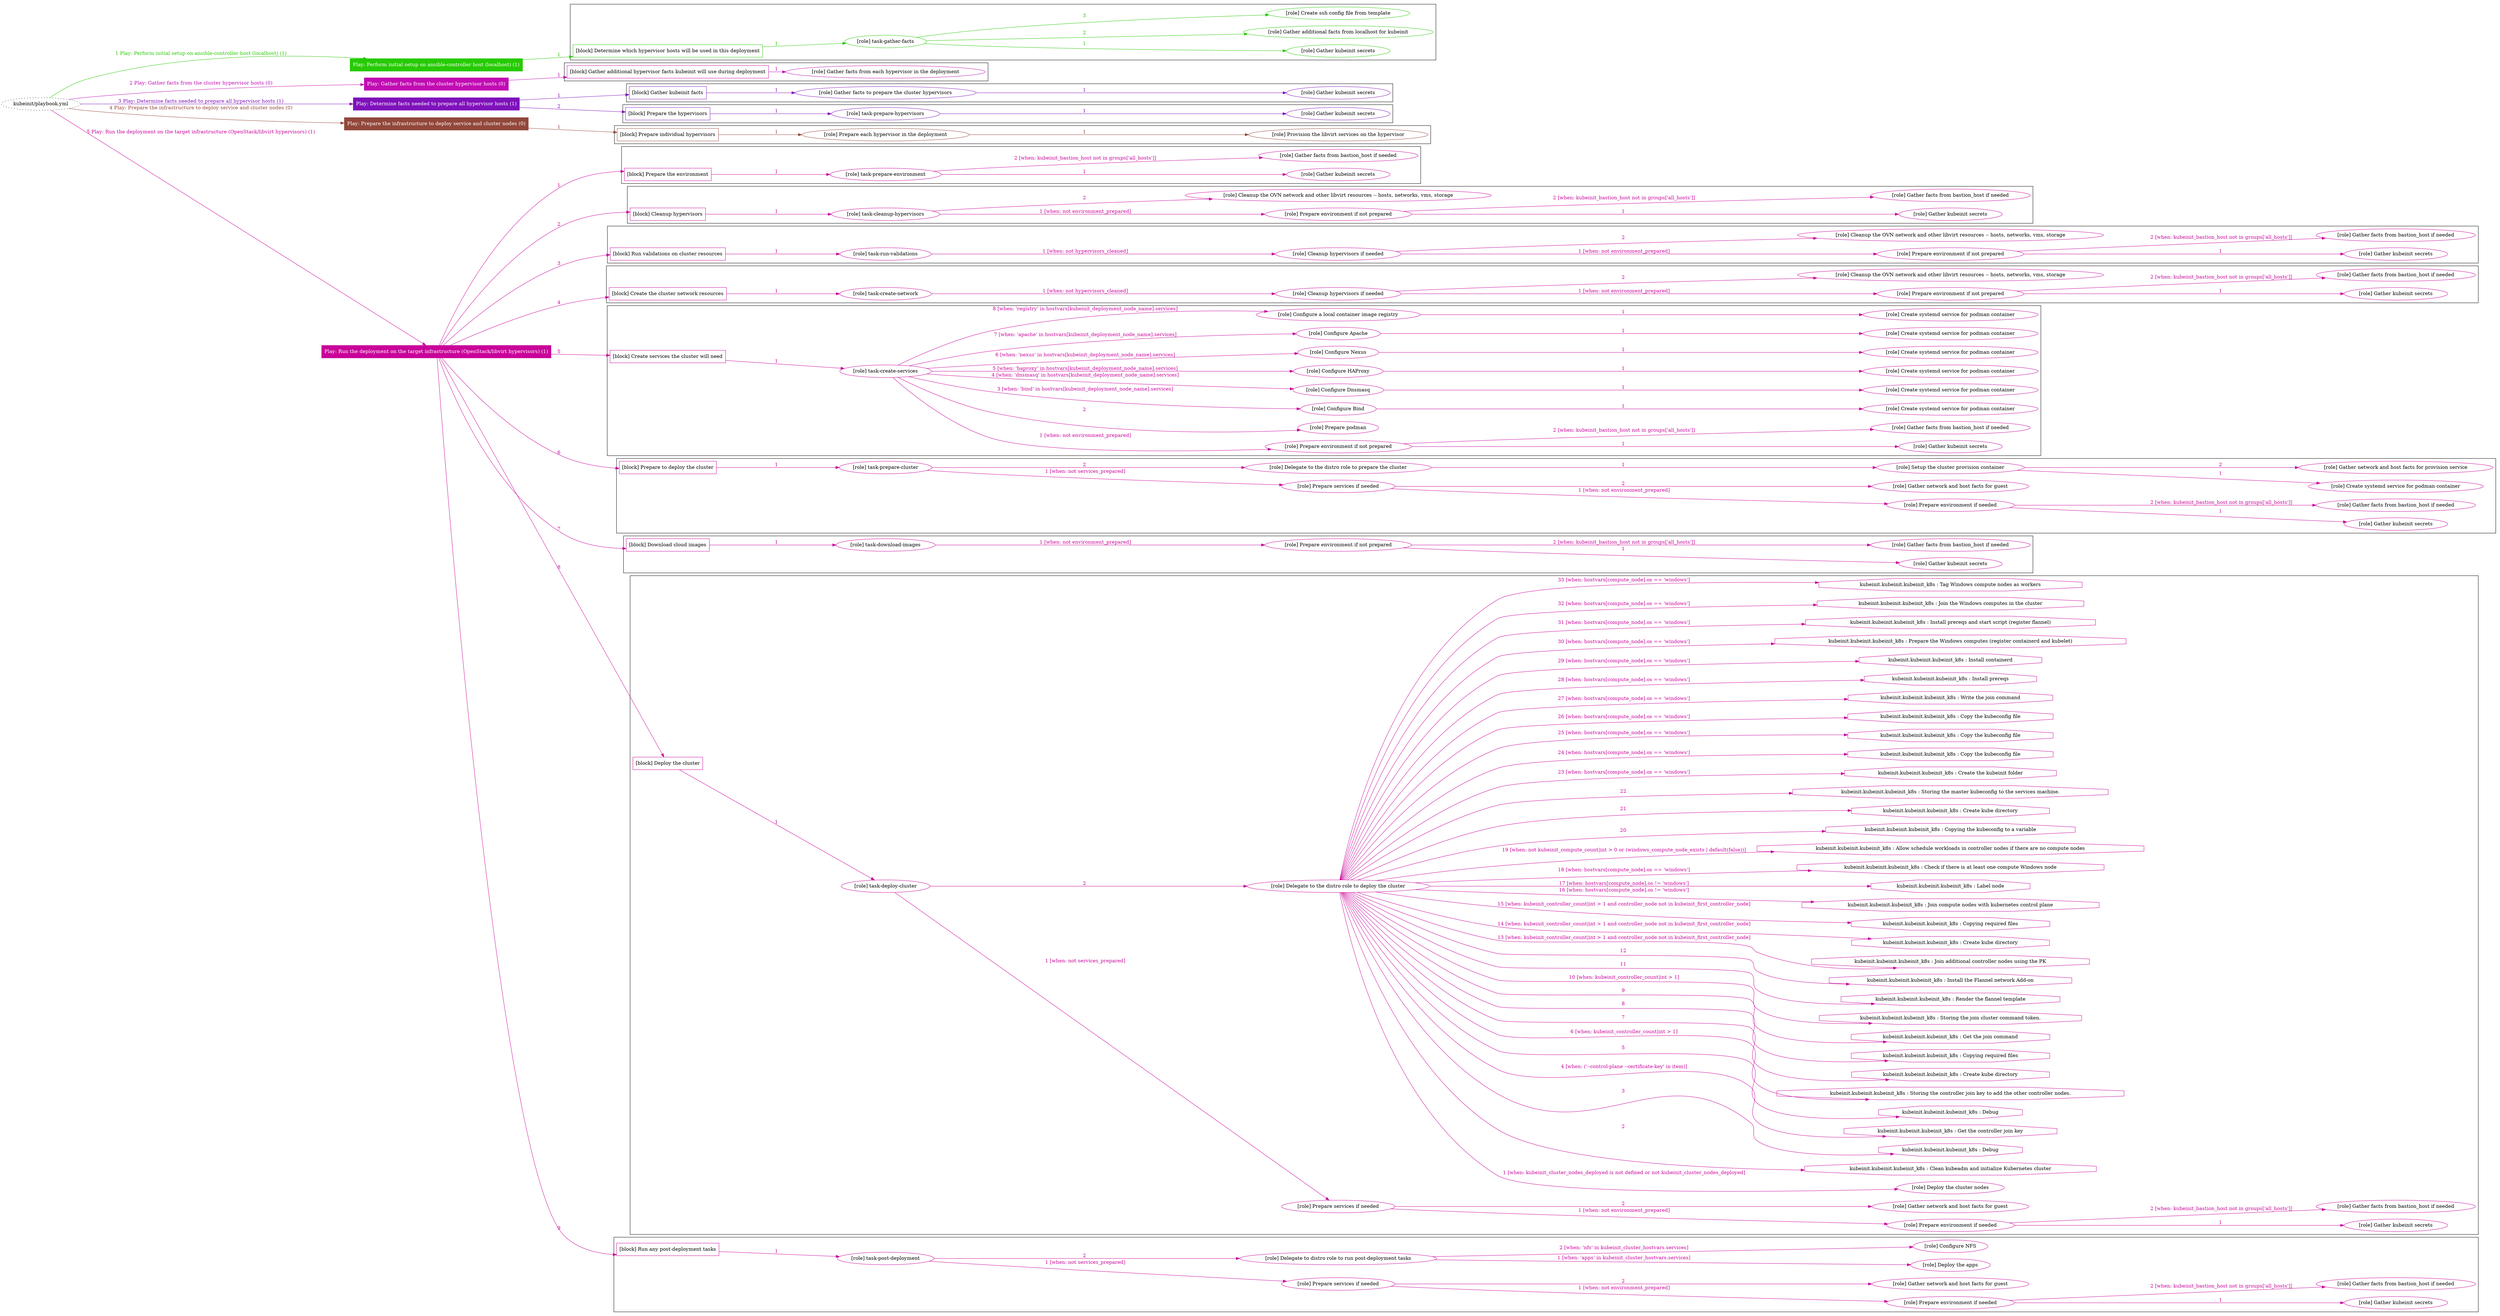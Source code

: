 digraph {
	graph [concentrate=true ordering=in rankdir=LR ratio=fill]
	edge [esep=5 sep=10]
	"kubeinit/playbook.yml" [URL="/home/runner/work/kubeinit/kubeinit/kubeinit/playbook.yml" id=playbook_ff9df11d style=dotted]
	"kubeinit/playbook.yml" -> play_1e8687ad [label="1 Play: Perform initial setup on ansible-controller host (localhost) (1)" color="#26ca02" fontcolor="#26ca02" id=edge_play_1e8687ad labeltooltip="1 Play: Perform initial setup on ansible-controller host (localhost) (1)" tooltip="1 Play: Perform initial setup on ansible-controller host (localhost) (1)"]
	subgraph "Play: Perform initial setup on ansible-controller host (localhost) (1)" {
		play_1e8687ad [label="Play: Perform initial setup on ansible-controller host (localhost) (1)" URL="/home/runner/work/kubeinit/kubeinit/kubeinit/playbook.yml" color="#26ca02" fontcolor="#ffffff" id=play_1e8687ad shape=box style=filled tooltip=localhost]
		play_1e8687ad -> block_08ed8dc2 [label=1 color="#26ca02" fontcolor="#26ca02" id=edge_block_08ed8dc2 labeltooltip=1 tooltip=1]
		subgraph cluster_block_08ed8dc2 {
			block_08ed8dc2 [label="[block] Determine which hypervisor hosts will be used in this deployment" URL="/home/runner/work/kubeinit/kubeinit/kubeinit/playbook.yml" color="#26ca02" id=block_08ed8dc2 labeltooltip="Determine which hypervisor hosts will be used in this deployment" shape=box tooltip="Determine which hypervisor hosts will be used in this deployment"]
			block_08ed8dc2 -> role_e0056525 [label="1 " color="#26ca02" fontcolor="#26ca02" id=edge_role_e0056525 labeltooltip="1 " tooltip="1 "]
			subgraph "task-gather-facts" {
				role_e0056525 [label="[role] task-gather-facts" URL="/home/runner/work/kubeinit/kubeinit/kubeinit/playbook.yml" color="#26ca02" id=role_e0056525 tooltip="task-gather-facts"]
				role_e0056525 -> role_86743df3 [label="1 " color="#26ca02" fontcolor="#26ca02" id=edge_role_86743df3 labeltooltip="1 " tooltip="1 "]
				subgraph "Gather kubeinit secrets" {
					role_86743df3 [label="[role] Gather kubeinit secrets" URL="/home/runner/.ansible/collections/ansible_collections/kubeinit/kubeinit/roles/kubeinit_prepare/tasks/build_hypervisors_group.yml" color="#26ca02" id=role_86743df3 tooltip="Gather kubeinit secrets"]
				}
				role_e0056525 -> role_c989c258 [label="2 " color="#26ca02" fontcolor="#26ca02" id=edge_role_c989c258 labeltooltip="2 " tooltip="2 "]
				subgraph "Gather additional facts from localhost for kubeinit" {
					role_c989c258 [label="[role] Gather additional facts from localhost for kubeinit" URL="/home/runner/.ansible/collections/ansible_collections/kubeinit/kubeinit/roles/kubeinit_prepare/tasks/build_hypervisors_group.yml" color="#26ca02" id=role_c989c258 tooltip="Gather additional facts from localhost for kubeinit"]
				}
				role_e0056525 -> role_5ec10a99 [label="3 " color="#26ca02" fontcolor="#26ca02" id=edge_role_5ec10a99 labeltooltip="3 " tooltip="3 "]
				subgraph "Create ssh config file from template" {
					role_5ec10a99 [label="[role] Create ssh config file from template" URL="/home/runner/.ansible/collections/ansible_collections/kubeinit/kubeinit/roles/kubeinit_prepare/tasks/build_hypervisors_group.yml" color="#26ca02" id=role_5ec10a99 tooltip="Create ssh config file from template"]
				}
			}
		}
	}
	"kubeinit/playbook.yml" -> play_02769f33 [label="2 Play: Gather facts from the cluster hypervisor hosts (0)" color="#c10bb3" fontcolor="#c10bb3" id=edge_play_02769f33 labeltooltip="2 Play: Gather facts from the cluster hypervisor hosts (0)" tooltip="2 Play: Gather facts from the cluster hypervisor hosts (0)"]
	subgraph "Play: Gather facts from the cluster hypervisor hosts (0)" {
		play_02769f33 [label="Play: Gather facts from the cluster hypervisor hosts (0)" URL="/home/runner/work/kubeinit/kubeinit/kubeinit/playbook.yml" color="#c10bb3" fontcolor="#ffffff" id=play_02769f33 shape=box style=filled tooltip="Play: Gather facts from the cluster hypervisor hosts (0)"]
		play_02769f33 -> block_87af0a9a [label=1 color="#c10bb3" fontcolor="#c10bb3" id=edge_block_87af0a9a labeltooltip=1 tooltip=1]
		subgraph cluster_block_87af0a9a {
			block_87af0a9a [label="[block] Gather additional hypervisor facts kubeinit will use during deployment" URL="/home/runner/work/kubeinit/kubeinit/kubeinit/playbook.yml" color="#c10bb3" id=block_87af0a9a labeltooltip="Gather additional hypervisor facts kubeinit will use during deployment" shape=box tooltip="Gather additional hypervisor facts kubeinit will use during deployment"]
			block_87af0a9a -> role_48c313b8 [label="1 " color="#c10bb3" fontcolor="#c10bb3" id=edge_role_48c313b8 labeltooltip="1 " tooltip="1 "]
			subgraph "Gather facts from each hypervisor in the deployment" {
				role_48c313b8 [label="[role] Gather facts from each hypervisor in the deployment" URL="/home/runner/work/kubeinit/kubeinit/kubeinit/playbook.yml" color="#c10bb3" id=role_48c313b8 tooltip="Gather facts from each hypervisor in the deployment"]
			}
		}
	}
	"kubeinit/playbook.yml" -> play_73eb28ba [label="3 Play: Determine facts needed to prepare all hypervisor hosts (1)" color="#7f11bb" fontcolor="#7f11bb" id=edge_play_73eb28ba labeltooltip="3 Play: Determine facts needed to prepare all hypervisor hosts (1)" tooltip="3 Play: Determine facts needed to prepare all hypervisor hosts (1)"]
	subgraph "Play: Determine facts needed to prepare all hypervisor hosts (1)" {
		play_73eb28ba [label="Play: Determine facts needed to prepare all hypervisor hosts (1)" URL="/home/runner/work/kubeinit/kubeinit/kubeinit/playbook.yml" color="#7f11bb" fontcolor="#ffffff" id=play_73eb28ba shape=box style=filled tooltip=localhost]
		play_73eb28ba -> block_b91462a1 [label=1 color="#7f11bb" fontcolor="#7f11bb" id=edge_block_b91462a1 labeltooltip=1 tooltip=1]
		subgraph cluster_block_b91462a1 {
			block_b91462a1 [label="[block] Gather kubeinit facts" URL="/home/runner/work/kubeinit/kubeinit/kubeinit/playbook.yml" color="#7f11bb" id=block_b91462a1 labeltooltip="Gather kubeinit facts" shape=box tooltip="Gather kubeinit facts"]
			block_b91462a1 -> role_669356e9 [label="1 " color="#7f11bb" fontcolor="#7f11bb" id=edge_role_669356e9 labeltooltip="1 " tooltip="1 "]
			subgraph "Gather facts to prepare the cluster hypervisors" {
				role_669356e9 [label="[role] Gather facts to prepare the cluster hypervisors" URL="/home/runner/work/kubeinit/kubeinit/kubeinit/playbook.yml" color="#7f11bb" id=role_669356e9 tooltip="Gather facts to prepare the cluster hypervisors"]
				role_669356e9 -> role_83afdf34 [label="1 " color="#7f11bb" fontcolor="#7f11bb" id=edge_role_83afdf34 labeltooltip="1 " tooltip="1 "]
				subgraph "Gather kubeinit secrets" {
					role_83afdf34 [label="[role] Gather kubeinit secrets" URL="/home/runner/.ansible/collections/ansible_collections/kubeinit/kubeinit/roles/kubeinit_prepare/tasks/gather_kubeinit_facts.yml" color="#7f11bb" id=role_83afdf34 tooltip="Gather kubeinit secrets"]
				}
			}
		}
		play_73eb28ba -> block_a86db79b [label=2 color="#7f11bb" fontcolor="#7f11bb" id=edge_block_a86db79b labeltooltip=2 tooltip=2]
		subgraph cluster_block_a86db79b {
			block_a86db79b [label="[block] Prepare the hypervisors" URL="/home/runner/work/kubeinit/kubeinit/kubeinit/playbook.yml" color="#7f11bb" id=block_a86db79b labeltooltip="Prepare the hypervisors" shape=box tooltip="Prepare the hypervisors"]
			block_a86db79b -> role_45281166 [label="1 " color="#7f11bb" fontcolor="#7f11bb" id=edge_role_45281166 labeltooltip="1 " tooltip="1 "]
			subgraph "task-prepare-hypervisors" {
				role_45281166 [label="[role] task-prepare-hypervisors" URL="/home/runner/work/kubeinit/kubeinit/kubeinit/playbook.yml" color="#7f11bb" id=role_45281166 tooltip="task-prepare-hypervisors"]
				role_45281166 -> role_44f25eb2 [label="1 " color="#7f11bb" fontcolor="#7f11bb" id=edge_role_44f25eb2 labeltooltip="1 " tooltip="1 "]
				subgraph "Gather kubeinit secrets" {
					role_44f25eb2 [label="[role] Gather kubeinit secrets" URL="/home/runner/.ansible/collections/ansible_collections/kubeinit/kubeinit/roles/kubeinit_prepare/tasks/gather_kubeinit_facts.yml" color="#7f11bb" id=role_44f25eb2 tooltip="Gather kubeinit secrets"]
				}
			}
		}
	}
	"kubeinit/playbook.yml" -> play_df2ac27e [label="4 Play: Prepare the infrastructure to deploy service and cluster nodes (0)" color="#92473a" fontcolor="#92473a" id=edge_play_df2ac27e labeltooltip="4 Play: Prepare the infrastructure to deploy service and cluster nodes (0)" tooltip="4 Play: Prepare the infrastructure to deploy service and cluster nodes (0)"]
	subgraph "Play: Prepare the infrastructure to deploy service and cluster nodes (0)" {
		play_df2ac27e [label="Play: Prepare the infrastructure to deploy service and cluster nodes (0)" URL="/home/runner/work/kubeinit/kubeinit/kubeinit/playbook.yml" color="#92473a" fontcolor="#ffffff" id=play_df2ac27e shape=box style=filled tooltip="Play: Prepare the infrastructure to deploy service and cluster nodes (0)"]
		play_df2ac27e -> block_a87c119d [label=1 color="#92473a" fontcolor="#92473a" id=edge_block_a87c119d labeltooltip=1 tooltip=1]
		subgraph cluster_block_a87c119d {
			block_a87c119d [label="[block] Prepare individual hypervisors" URL="/home/runner/work/kubeinit/kubeinit/kubeinit/playbook.yml" color="#92473a" id=block_a87c119d labeltooltip="Prepare individual hypervisors" shape=box tooltip="Prepare individual hypervisors"]
			block_a87c119d -> role_be8c2000 [label="1 " color="#92473a" fontcolor="#92473a" id=edge_role_be8c2000 labeltooltip="1 " tooltip="1 "]
			subgraph "Prepare each hypervisor in the deployment" {
				role_be8c2000 [label="[role] Prepare each hypervisor in the deployment" URL="/home/runner/work/kubeinit/kubeinit/kubeinit/playbook.yml" color="#92473a" id=role_be8c2000 tooltip="Prepare each hypervisor in the deployment"]
				role_be8c2000 -> role_34231b73 [label="1 " color="#92473a" fontcolor="#92473a" id=edge_role_34231b73 labeltooltip="1 " tooltip="1 "]
				subgraph "Provision the libvirt services on the hypervisor" {
					role_34231b73 [label="[role] Provision the libvirt services on the hypervisor" URL="/home/runner/.ansible/collections/ansible_collections/kubeinit/kubeinit/roles/kubeinit_prepare/tasks/prepare_hypervisor.yml" color="#92473a" id=role_34231b73 tooltip="Provision the libvirt services on the hypervisor"]
				}
			}
		}
	}
	"kubeinit/playbook.yml" -> play_37459df3 [label="5 Play: Run the deployment on the target infrastructure (OpenStack/libvirt hypervisors) (1)" color="#c9039a" fontcolor="#c9039a" id=edge_play_37459df3 labeltooltip="5 Play: Run the deployment on the target infrastructure (OpenStack/libvirt hypervisors) (1)" tooltip="5 Play: Run the deployment on the target infrastructure (OpenStack/libvirt hypervisors) (1)"]
	subgraph "Play: Run the deployment on the target infrastructure (OpenStack/libvirt hypervisors) (1)" {
		play_37459df3 [label="Play: Run the deployment on the target infrastructure (OpenStack/libvirt hypervisors) (1)" URL="/home/runner/work/kubeinit/kubeinit/kubeinit/playbook.yml" color="#c9039a" fontcolor="#ffffff" id=play_37459df3 shape=box style=filled tooltip=localhost]
		play_37459df3 -> block_07a6f651 [label=1 color="#c9039a" fontcolor="#c9039a" id=edge_block_07a6f651 labeltooltip=1 tooltip=1]
		subgraph cluster_block_07a6f651 {
			block_07a6f651 [label="[block] Prepare the environment" URL="/home/runner/work/kubeinit/kubeinit/kubeinit/playbook.yml" color="#c9039a" id=block_07a6f651 labeltooltip="Prepare the environment" shape=box tooltip="Prepare the environment"]
			block_07a6f651 -> role_e22b98ea [label="1 " color="#c9039a" fontcolor="#c9039a" id=edge_role_e22b98ea labeltooltip="1 " tooltip="1 "]
			subgraph "task-prepare-environment" {
				role_e22b98ea [label="[role] task-prepare-environment" URL="/home/runner/work/kubeinit/kubeinit/kubeinit/playbook.yml" color="#c9039a" id=role_e22b98ea tooltip="task-prepare-environment"]
				role_e22b98ea -> role_eb6e7bf0 [label="1 " color="#c9039a" fontcolor="#c9039a" id=edge_role_eb6e7bf0 labeltooltip="1 " tooltip="1 "]
				subgraph "Gather kubeinit secrets" {
					role_eb6e7bf0 [label="[role] Gather kubeinit secrets" URL="/home/runner/.ansible/collections/ansible_collections/kubeinit/kubeinit/roles/kubeinit_prepare/tasks/gather_kubeinit_facts.yml" color="#c9039a" id=role_eb6e7bf0 tooltip="Gather kubeinit secrets"]
				}
				role_e22b98ea -> role_ded7ff7e [label="2 [when: kubeinit_bastion_host not in groups['all_hosts']]" color="#c9039a" fontcolor="#c9039a" id=edge_role_ded7ff7e labeltooltip="2 [when: kubeinit_bastion_host not in groups['all_hosts']]" tooltip="2 [when: kubeinit_bastion_host not in groups['all_hosts']]"]
				subgraph "Gather facts from bastion_host if needed" {
					role_ded7ff7e [label="[role] Gather facts from bastion_host if needed" URL="/home/runner/.ansible/collections/ansible_collections/kubeinit/kubeinit/roles/kubeinit_prepare/tasks/main.yml" color="#c9039a" id=role_ded7ff7e tooltip="Gather facts from bastion_host if needed"]
				}
			}
		}
		play_37459df3 -> block_7744d8aa [label=2 color="#c9039a" fontcolor="#c9039a" id=edge_block_7744d8aa labeltooltip=2 tooltip=2]
		subgraph cluster_block_7744d8aa {
			block_7744d8aa [label="[block] Cleanup hypervisors" URL="/home/runner/work/kubeinit/kubeinit/kubeinit/playbook.yml" color="#c9039a" id=block_7744d8aa labeltooltip="Cleanup hypervisors" shape=box tooltip="Cleanup hypervisors"]
			block_7744d8aa -> role_5fd925ed [label="1 " color="#c9039a" fontcolor="#c9039a" id=edge_role_5fd925ed labeltooltip="1 " tooltip="1 "]
			subgraph "task-cleanup-hypervisors" {
				role_5fd925ed [label="[role] task-cleanup-hypervisors" URL="/home/runner/work/kubeinit/kubeinit/kubeinit/playbook.yml" color="#c9039a" id=role_5fd925ed tooltip="task-cleanup-hypervisors"]
				role_5fd925ed -> role_5367e65b [label="1 [when: not environment_prepared]" color="#c9039a" fontcolor="#c9039a" id=edge_role_5367e65b labeltooltip="1 [when: not environment_prepared]" tooltip="1 [when: not environment_prepared]"]
				subgraph "Prepare environment if not prepared" {
					role_5367e65b [label="[role] Prepare environment if not prepared" URL="/home/runner/.ansible/collections/ansible_collections/kubeinit/kubeinit/roles/kubeinit_libvirt/tasks/cleanup_hypervisors.yml" color="#c9039a" id=role_5367e65b tooltip="Prepare environment if not prepared"]
					role_5367e65b -> role_9eb262e9 [label="1 " color="#c9039a" fontcolor="#c9039a" id=edge_role_9eb262e9 labeltooltip="1 " tooltip="1 "]
					subgraph "Gather kubeinit secrets" {
						role_9eb262e9 [label="[role] Gather kubeinit secrets" URL="/home/runner/.ansible/collections/ansible_collections/kubeinit/kubeinit/roles/kubeinit_prepare/tasks/gather_kubeinit_facts.yml" color="#c9039a" id=role_9eb262e9 tooltip="Gather kubeinit secrets"]
					}
					role_5367e65b -> role_5048270b [label="2 [when: kubeinit_bastion_host not in groups['all_hosts']]" color="#c9039a" fontcolor="#c9039a" id=edge_role_5048270b labeltooltip="2 [when: kubeinit_bastion_host not in groups['all_hosts']]" tooltip="2 [when: kubeinit_bastion_host not in groups['all_hosts']]"]
					subgraph "Gather facts from bastion_host if needed" {
						role_5048270b [label="[role] Gather facts from bastion_host if needed" URL="/home/runner/.ansible/collections/ansible_collections/kubeinit/kubeinit/roles/kubeinit_prepare/tasks/main.yml" color="#c9039a" id=role_5048270b tooltip="Gather facts from bastion_host if needed"]
					}
				}
				role_5fd925ed -> role_8f3dbf34 [label="2 " color="#c9039a" fontcolor="#c9039a" id=edge_role_8f3dbf34 labeltooltip="2 " tooltip="2 "]
				subgraph "Cleanup the OVN network and other libvirt resources -- hosts, networks, vms, storage" {
					role_8f3dbf34 [label="[role] Cleanup the OVN network and other libvirt resources -- hosts, networks, vms, storage" URL="/home/runner/.ansible/collections/ansible_collections/kubeinit/kubeinit/roles/kubeinit_libvirt/tasks/cleanup_hypervisors.yml" color="#c9039a" id=role_8f3dbf34 tooltip="Cleanup the OVN network and other libvirt resources -- hosts, networks, vms, storage"]
				}
			}
		}
		play_37459df3 -> block_f4aa72ec [label=3 color="#c9039a" fontcolor="#c9039a" id=edge_block_f4aa72ec labeltooltip=3 tooltip=3]
		subgraph cluster_block_f4aa72ec {
			block_f4aa72ec [label="[block] Run validations on cluster resources" URL="/home/runner/work/kubeinit/kubeinit/kubeinit/playbook.yml" color="#c9039a" id=block_f4aa72ec labeltooltip="Run validations on cluster resources" shape=box tooltip="Run validations on cluster resources"]
			block_f4aa72ec -> role_69485176 [label="1 " color="#c9039a" fontcolor="#c9039a" id=edge_role_69485176 labeltooltip="1 " tooltip="1 "]
			subgraph "task-run-validations" {
				role_69485176 [label="[role] task-run-validations" URL="/home/runner/work/kubeinit/kubeinit/kubeinit/playbook.yml" color="#c9039a" id=role_69485176 tooltip="task-run-validations"]
				role_69485176 -> role_5417bc71 [label="1 [when: not hypervisors_cleaned]" color="#c9039a" fontcolor="#c9039a" id=edge_role_5417bc71 labeltooltip="1 [when: not hypervisors_cleaned]" tooltip="1 [when: not hypervisors_cleaned]"]
				subgraph "Cleanup hypervisors if needed" {
					role_5417bc71 [label="[role] Cleanup hypervisors if needed" URL="/home/runner/.ansible/collections/ansible_collections/kubeinit/kubeinit/roles/kubeinit_validations/tasks/main.yml" color="#c9039a" id=role_5417bc71 tooltip="Cleanup hypervisors if needed"]
					role_5417bc71 -> role_e19f34ee [label="1 [when: not environment_prepared]" color="#c9039a" fontcolor="#c9039a" id=edge_role_e19f34ee labeltooltip="1 [when: not environment_prepared]" tooltip="1 [when: not environment_prepared]"]
					subgraph "Prepare environment if not prepared" {
						role_e19f34ee [label="[role] Prepare environment if not prepared" URL="/home/runner/.ansible/collections/ansible_collections/kubeinit/kubeinit/roles/kubeinit_libvirt/tasks/cleanup_hypervisors.yml" color="#c9039a" id=role_e19f34ee tooltip="Prepare environment if not prepared"]
						role_e19f34ee -> role_a4a22baa [label="1 " color="#c9039a" fontcolor="#c9039a" id=edge_role_a4a22baa labeltooltip="1 " tooltip="1 "]
						subgraph "Gather kubeinit secrets" {
							role_a4a22baa [label="[role] Gather kubeinit secrets" URL="/home/runner/.ansible/collections/ansible_collections/kubeinit/kubeinit/roles/kubeinit_prepare/tasks/gather_kubeinit_facts.yml" color="#c9039a" id=role_a4a22baa tooltip="Gather kubeinit secrets"]
						}
						role_e19f34ee -> role_862ef9b5 [label="2 [when: kubeinit_bastion_host not in groups['all_hosts']]" color="#c9039a" fontcolor="#c9039a" id=edge_role_862ef9b5 labeltooltip="2 [when: kubeinit_bastion_host not in groups['all_hosts']]" tooltip="2 [when: kubeinit_bastion_host not in groups['all_hosts']]"]
						subgraph "Gather facts from bastion_host if needed" {
							role_862ef9b5 [label="[role] Gather facts from bastion_host if needed" URL="/home/runner/.ansible/collections/ansible_collections/kubeinit/kubeinit/roles/kubeinit_prepare/tasks/main.yml" color="#c9039a" id=role_862ef9b5 tooltip="Gather facts from bastion_host if needed"]
						}
					}
					role_5417bc71 -> role_bb26f34b [label="2 " color="#c9039a" fontcolor="#c9039a" id=edge_role_bb26f34b labeltooltip="2 " tooltip="2 "]
					subgraph "Cleanup the OVN network and other libvirt resources -- hosts, networks, vms, storage" {
						role_bb26f34b [label="[role] Cleanup the OVN network and other libvirt resources -- hosts, networks, vms, storage" URL="/home/runner/.ansible/collections/ansible_collections/kubeinit/kubeinit/roles/kubeinit_libvirt/tasks/cleanup_hypervisors.yml" color="#c9039a" id=role_bb26f34b tooltip="Cleanup the OVN network and other libvirt resources -- hosts, networks, vms, storage"]
					}
				}
			}
		}
		play_37459df3 -> block_1d04914e [label=4 color="#c9039a" fontcolor="#c9039a" id=edge_block_1d04914e labeltooltip=4 tooltip=4]
		subgraph cluster_block_1d04914e {
			block_1d04914e [label="[block] Create the cluster network resources" URL="/home/runner/work/kubeinit/kubeinit/kubeinit/playbook.yml" color="#c9039a" id=block_1d04914e labeltooltip="Create the cluster network resources" shape=box tooltip="Create the cluster network resources"]
			block_1d04914e -> role_4d24abc8 [label="1 " color="#c9039a" fontcolor="#c9039a" id=edge_role_4d24abc8 labeltooltip="1 " tooltip="1 "]
			subgraph "task-create-network" {
				role_4d24abc8 [label="[role] task-create-network" URL="/home/runner/work/kubeinit/kubeinit/kubeinit/playbook.yml" color="#c9039a" id=role_4d24abc8 tooltip="task-create-network"]
				role_4d24abc8 -> role_58e6f8ac [label="1 [when: not hypervisors_cleaned]" color="#c9039a" fontcolor="#c9039a" id=edge_role_58e6f8ac labeltooltip="1 [when: not hypervisors_cleaned]" tooltip="1 [when: not hypervisors_cleaned]"]
				subgraph "Cleanup hypervisors if needed" {
					role_58e6f8ac [label="[role] Cleanup hypervisors if needed" URL="/home/runner/.ansible/collections/ansible_collections/kubeinit/kubeinit/roles/kubeinit_libvirt/tasks/create_network.yml" color="#c9039a" id=role_58e6f8ac tooltip="Cleanup hypervisors if needed"]
					role_58e6f8ac -> role_3e94ffbc [label="1 [when: not environment_prepared]" color="#c9039a" fontcolor="#c9039a" id=edge_role_3e94ffbc labeltooltip="1 [when: not environment_prepared]" tooltip="1 [when: not environment_prepared]"]
					subgraph "Prepare environment if not prepared" {
						role_3e94ffbc [label="[role] Prepare environment if not prepared" URL="/home/runner/.ansible/collections/ansible_collections/kubeinit/kubeinit/roles/kubeinit_libvirt/tasks/cleanup_hypervisors.yml" color="#c9039a" id=role_3e94ffbc tooltip="Prepare environment if not prepared"]
						role_3e94ffbc -> role_1afd987d [label="1 " color="#c9039a" fontcolor="#c9039a" id=edge_role_1afd987d labeltooltip="1 " tooltip="1 "]
						subgraph "Gather kubeinit secrets" {
							role_1afd987d [label="[role] Gather kubeinit secrets" URL="/home/runner/.ansible/collections/ansible_collections/kubeinit/kubeinit/roles/kubeinit_prepare/tasks/gather_kubeinit_facts.yml" color="#c9039a" id=role_1afd987d tooltip="Gather kubeinit secrets"]
						}
						role_3e94ffbc -> role_9b8fabee [label="2 [when: kubeinit_bastion_host not in groups['all_hosts']]" color="#c9039a" fontcolor="#c9039a" id=edge_role_9b8fabee labeltooltip="2 [when: kubeinit_bastion_host not in groups['all_hosts']]" tooltip="2 [when: kubeinit_bastion_host not in groups['all_hosts']]"]
						subgraph "Gather facts from bastion_host if needed" {
							role_9b8fabee [label="[role] Gather facts from bastion_host if needed" URL="/home/runner/.ansible/collections/ansible_collections/kubeinit/kubeinit/roles/kubeinit_prepare/tasks/main.yml" color="#c9039a" id=role_9b8fabee tooltip="Gather facts from bastion_host if needed"]
						}
					}
					role_58e6f8ac -> role_3dc54a29 [label="2 " color="#c9039a" fontcolor="#c9039a" id=edge_role_3dc54a29 labeltooltip="2 " tooltip="2 "]
					subgraph "Cleanup the OVN network and other libvirt resources -- hosts, networks, vms, storage" {
						role_3dc54a29 [label="[role] Cleanup the OVN network and other libvirt resources -- hosts, networks, vms, storage" URL="/home/runner/.ansible/collections/ansible_collections/kubeinit/kubeinit/roles/kubeinit_libvirt/tasks/cleanup_hypervisors.yml" color="#c9039a" id=role_3dc54a29 tooltip="Cleanup the OVN network and other libvirt resources -- hosts, networks, vms, storage"]
					}
				}
			}
		}
		play_37459df3 -> block_9ff741c7 [label=5 color="#c9039a" fontcolor="#c9039a" id=edge_block_9ff741c7 labeltooltip=5 tooltip=5]
		subgraph cluster_block_9ff741c7 {
			block_9ff741c7 [label="[block] Create services the cluster will need" URL="/home/runner/work/kubeinit/kubeinit/kubeinit/playbook.yml" color="#c9039a" id=block_9ff741c7 labeltooltip="Create services the cluster will need" shape=box tooltip="Create services the cluster will need"]
			block_9ff741c7 -> role_cbeb2741 [label="1 " color="#c9039a" fontcolor="#c9039a" id=edge_role_cbeb2741 labeltooltip="1 " tooltip="1 "]
			subgraph "task-create-services" {
				role_cbeb2741 [label="[role] task-create-services" URL="/home/runner/work/kubeinit/kubeinit/kubeinit/playbook.yml" color="#c9039a" id=role_cbeb2741 tooltip="task-create-services"]
				role_cbeb2741 -> role_1cbfac9f [label="1 [when: not environment_prepared]" color="#c9039a" fontcolor="#c9039a" id=edge_role_1cbfac9f labeltooltip="1 [when: not environment_prepared]" tooltip="1 [when: not environment_prepared]"]
				subgraph "Prepare environment if not prepared" {
					role_1cbfac9f [label="[role] Prepare environment if not prepared" URL="/home/runner/.ansible/collections/ansible_collections/kubeinit/kubeinit/roles/kubeinit_services/tasks/main.yml" color="#c9039a" id=role_1cbfac9f tooltip="Prepare environment if not prepared"]
					role_1cbfac9f -> role_27ac2dcd [label="1 " color="#c9039a" fontcolor="#c9039a" id=edge_role_27ac2dcd labeltooltip="1 " tooltip="1 "]
					subgraph "Gather kubeinit secrets" {
						role_27ac2dcd [label="[role] Gather kubeinit secrets" URL="/home/runner/.ansible/collections/ansible_collections/kubeinit/kubeinit/roles/kubeinit_prepare/tasks/gather_kubeinit_facts.yml" color="#c9039a" id=role_27ac2dcd tooltip="Gather kubeinit secrets"]
					}
					role_1cbfac9f -> role_fc09b0d5 [label="2 [when: kubeinit_bastion_host not in groups['all_hosts']]" color="#c9039a" fontcolor="#c9039a" id=edge_role_fc09b0d5 labeltooltip="2 [when: kubeinit_bastion_host not in groups['all_hosts']]" tooltip="2 [when: kubeinit_bastion_host not in groups['all_hosts']]"]
					subgraph "Gather facts from bastion_host if needed" {
						role_fc09b0d5 [label="[role] Gather facts from bastion_host if needed" URL="/home/runner/.ansible/collections/ansible_collections/kubeinit/kubeinit/roles/kubeinit_prepare/tasks/main.yml" color="#c9039a" id=role_fc09b0d5 tooltip="Gather facts from bastion_host if needed"]
					}
				}
				role_cbeb2741 -> role_6b0715eb [label="2 " color="#c9039a" fontcolor="#c9039a" id=edge_role_6b0715eb labeltooltip="2 " tooltip="2 "]
				subgraph "Prepare podman" {
					role_6b0715eb [label="[role] Prepare podman" URL="/home/runner/.ansible/collections/ansible_collections/kubeinit/kubeinit/roles/kubeinit_services/tasks/00_create_service_pod.yml" color="#c9039a" id=role_6b0715eb tooltip="Prepare podman"]
				}
				role_cbeb2741 -> role_d8684896 [label="3 [when: 'bind' in hostvars[kubeinit_deployment_node_name].services]" color="#c9039a" fontcolor="#c9039a" id=edge_role_d8684896 labeltooltip="3 [when: 'bind' in hostvars[kubeinit_deployment_node_name].services]" tooltip="3 [when: 'bind' in hostvars[kubeinit_deployment_node_name].services]"]
				subgraph "Configure Bind" {
					role_d8684896 [label="[role] Configure Bind" URL="/home/runner/.ansible/collections/ansible_collections/kubeinit/kubeinit/roles/kubeinit_services/tasks/start_services_containers.yml" color="#c9039a" id=role_d8684896 tooltip="Configure Bind"]
					role_d8684896 -> role_a409f51d [label="1 " color="#c9039a" fontcolor="#c9039a" id=edge_role_a409f51d labeltooltip="1 " tooltip="1 "]
					subgraph "Create systemd service for podman container" {
						role_a409f51d [label="[role] Create systemd service for podman container" URL="/home/runner/.ansible/collections/ansible_collections/kubeinit/kubeinit/roles/kubeinit_bind/tasks/main.yml" color="#c9039a" id=role_a409f51d tooltip="Create systemd service for podman container"]
					}
				}
				role_cbeb2741 -> role_f2b710ad [label="4 [when: 'dnsmasq' in hostvars[kubeinit_deployment_node_name].services]" color="#c9039a" fontcolor="#c9039a" id=edge_role_f2b710ad labeltooltip="4 [when: 'dnsmasq' in hostvars[kubeinit_deployment_node_name].services]" tooltip="4 [when: 'dnsmasq' in hostvars[kubeinit_deployment_node_name].services]"]
				subgraph "Configure Dnsmasq" {
					role_f2b710ad [label="[role] Configure Dnsmasq" URL="/home/runner/.ansible/collections/ansible_collections/kubeinit/kubeinit/roles/kubeinit_services/tasks/start_services_containers.yml" color="#c9039a" id=role_f2b710ad tooltip="Configure Dnsmasq"]
					role_f2b710ad -> role_8a747819 [label="1 " color="#c9039a" fontcolor="#c9039a" id=edge_role_8a747819 labeltooltip="1 " tooltip="1 "]
					subgraph "Create systemd service for podman container" {
						role_8a747819 [label="[role] Create systemd service for podman container" URL="/home/runner/.ansible/collections/ansible_collections/kubeinit/kubeinit/roles/kubeinit_dnsmasq/tasks/main.yml" color="#c9039a" id=role_8a747819 tooltip="Create systemd service for podman container"]
					}
				}
				role_cbeb2741 -> role_21078131 [label="5 [when: 'haproxy' in hostvars[kubeinit_deployment_node_name].services]" color="#c9039a" fontcolor="#c9039a" id=edge_role_21078131 labeltooltip="5 [when: 'haproxy' in hostvars[kubeinit_deployment_node_name].services]" tooltip="5 [when: 'haproxy' in hostvars[kubeinit_deployment_node_name].services]"]
				subgraph "Configure HAProxy" {
					role_21078131 [label="[role] Configure HAProxy" URL="/home/runner/.ansible/collections/ansible_collections/kubeinit/kubeinit/roles/kubeinit_services/tasks/start_services_containers.yml" color="#c9039a" id=role_21078131 tooltip="Configure HAProxy"]
					role_21078131 -> role_77983384 [label="1 " color="#c9039a" fontcolor="#c9039a" id=edge_role_77983384 labeltooltip="1 " tooltip="1 "]
					subgraph "Create systemd service for podman container" {
						role_77983384 [label="[role] Create systemd service for podman container" URL="/home/runner/.ansible/collections/ansible_collections/kubeinit/kubeinit/roles/kubeinit_haproxy/tasks/main.yml" color="#c9039a" id=role_77983384 tooltip="Create systemd service for podman container"]
					}
				}
				role_cbeb2741 -> role_8d8af0c8 [label="6 [when: 'nexus' in hostvars[kubeinit_deployment_node_name].services]" color="#c9039a" fontcolor="#c9039a" id=edge_role_8d8af0c8 labeltooltip="6 [when: 'nexus' in hostvars[kubeinit_deployment_node_name].services]" tooltip="6 [when: 'nexus' in hostvars[kubeinit_deployment_node_name].services]"]
				subgraph "Configure Nexus" {
					role_8d8af0c8 [label="[role] Configure Nexus" URL="/home/runner/.ansible/collections/ansible_collections/kubeinit/kubeinit/roles/kubeinit_services/tasks/start_services_containers.yml" color="#c9039a" id=role_8d8af0c8 tooltip="Configure Nexus"]
					role_8d8af0c8 -> role_5eef0253 [label="1 " color="#c9039a" fontcolor="#c9039a" id=edge_role_5eef0253 labeltooltip="1 " tooltip="1 "]
					subgraph "Create systemd service for podman container" {
						role_5eef0253 [label="[role] Create systemd service for podman container" URL="/home/runner/.ansible/collections/ansible_collections/kubeinit/kubeinit/roles/kubeinit_nexus/tasks/main.yml" color="#c9039a" id=role_5eef0253 tooltip="Create systemd service for podman container"]
					}
				}
				role_cbeb2741 -> role_35745f8e [label="7 [when: 'apache' in hostvars[kubeinit_deployment_node_name].services]" color="#c9039a" fontcolor="#c9039a" id=edge_role_35745f8e labeltooltip="7 [when: 'apache' in hostvars[kubeinit_deployment_node_name].services]" tooltip="7 [when: 'apache' in hostvars[kubeinit_deployment_node_name].services]"]
				subgraph "Configure Apache" {
					role_35745f8e [label="[role] Configure Apache" URL="/home/runner/.ansible/collections/ansible_collections/kubeinit/kubeinit/roles/kubeinit_services/tasks/start_services_containers.yml" color="#c9039a" id=role_35745f8e tooltip="Configure Apache"]
					role_35745f8e -> role_b83cdd4f [label="1 " color="#c9039a" fontcolor="#c9039a" id=edge_role_b83cdd4f labeltooltip="1 " tooltip="1 "]
					subgraph "Create systemd service for podman container" {
						role_b83cdd4f [label="[role] Create systemd service for podman container" URL="/home/runner/.ansible/collections/ansible_collections/kubeinit/kubeinit/roles/kubeinit_apache/tasks/main.yml" color="#c9039a" id=role_b83cdd4f tooltip="Create systemd service for podman container"]
					}
				}
				role_cbeb2741 -> role_f467f68a [label="8 [when: 'registry' in hostvars[kubeinit_deployment_node_name].services]" color="#c9039a" fontcolor="#c9039a" id=edge_role_f467f68a labeltooltip="8 [when: 'registry' in hostvars[kubeinit_deployment_node_name].services]" tooltip="8 [when: 'registry' in hostvars[kubeinit_deployment_node_name].services]"]
				subgraph "Configure a local container image registry" {
					role_f467f68a [label="[role] Configure a local container image registry" URL="/home/runner/.ansible/collections/ansible_collections/kubeinit/kubeinit/roles/kubeinit_services/tasks/start_services_containers.yml" color="#c9039a" id=role_f467f68a tooltip="Configure a local container image registry"]
					role_f467f68a -> role_ebda526c [label="1 " color="#c9039a" fontcolor="#c9039a" id=edge_role_ebda526c labeltooltip="1 " tooltip="1 "]
					subgraph "Create systemd service for podman container" {
						role_ebda526c [label="[role] Create systemd service for podman container" URL="/home/runner/.ansible/collections/ansible_collections/kubeinit/kubeinit/roles/kubeinit_registry/tasks/main.yml" color="#c9039a" id=role_ebda526c tooltip="Create systemd service for podman container"]
					}
				}
			}
		}
		play_37459df3 -> block_4079e9c7 [label=6 color="#c9039a" fontcolor="#c9039a" id=edge_block_4079e9c7 labeltooltip=6 tooltip=6]
		subgraph cluster_block_4079e9c7 {
			block_4079e9c7 [label="[block] Prepare to deploy the cluster" URL="/home/runner/work/kubeinit/kubeinit/kubeinit/playbook.yml" color="#c9039a" id=block_4079e9c7 labeltooltip="Prepare to deploy the cluster" shape=box tooltip="Prepare to deploy the cluster"]
			block_4079e9c7 -> role_a521ef77 [label="1 " color="#c9039a" fontcolor="#c9039a" id=edge_role_a521ef77 labeltooltip="1 " tooltip="1 "]
			subgraph "task-prepare-cluster" {
				role_a521ef77 [label="[role] task-prepare-cluster" URL="/home/runner/work/kubeinit/kubeinit/kubeinit/playbook.yml" color="#c9039a" id=role_a521ef77 tooltip="task-prepare-cluster"]
				role_a521ef77 -> role_34c1291c [label="1 [when: not services_prepared]" color="#c9039a" fontcolor="#c9039a" id=edge_role_34c1291c labeltooltip="1 [when: not services_prepared]" tooltip="1 [when: not services_prepared]"]
				subgraph "Prepare services if needed" {
					role_34c1291c [label="[role] Prepare services if needed" URL="/home/runner/.ansible/collections/ansible_collections/kubeinit/kubeinit/roles/kubeinit_prepare/tasks/prepare_cluster.yml" color="#c9039a" id=role_34c1291c tooltip="Prepare services if needed"]
					role_34c1291c -> role_ab3985b1 [label="1 [when: not environment_prepared]" color="#c9039a" fontcolor="#c9039a" id=edge_role_ab3985b1 labeltooltip="1 [when: not environment_prepared]" tooltip="1 [when: not environment_prepared]"]
					subgraph "Prepare environment if needed" {
						role_ab3985b1 [label="[role] Prepare environment if needed" URL="/home/runner/.ansible/collections/ansible_collections/kubeinit/kubeinit/roles/kubeinit_services/tasks/prepare_services.yml" color="#c9039a" id=role_ab3985b1 tooltip="Prepare environment if needed"]
						role_ab3985b1 -> role_991767da [label="1 " color="#c9039a" fontcolor="#c9039a" id=edge_role_991767da labeltooltip="1 " tooltip="1 "]
						subgraph "Gather kubeinit secrets" {
							role_991767da [label="[role] Gather kubeinit secrets" URL="/home/runner/.ansible/collections/ansible_collections/kubeinit/kubeinit/roles/kubeinit_prepare/tasks/gather_kubeinit_facts.yml" color="#c9039a" id=role_991767da tooltip="Gather kubeinit secrets"]
						}
						role_ab3985b1 -> role_ecaae2aa [label="2 [when: kubeinit_bastion_host not in groups['all_hosts']]" color="#c9039a" fontcolor="#c9039a" id=edge_role_ecaae2aa labeltooltip="2 [when: kubeinit_bastion_host not in groups['all_hosts']]" tooltip="2 [when: kubeinit_bastion_host not in groups['all_hosts']]"]
						subgraph "Gather facts from bastion_host if needed" {
							role_ecaae2aa [label="[role] Gather facts from bastion_host if needed" URL="/home/runner/.ansible/collections/ansible_collections/kubeinit/kubeinit/roles/kubeinit_prepare/tasks/main.yml" color="#c9039a" id=role_ecaae2aa tooltip="Gather facts from bastion_host if needed"]
						}
					}
					role_34c1291c -> role_2f3e3177 [label="2 " color="#c9039a" fontcolor="#c9039a" id=edge_role_2f3e3177 labeltooltip="2 " tooltip="2 "]
					subgraph "Gather network and host facts for guest" {
						role_2f3e3177 [label="[role] Gather network and host facts for guest" URL="/home/runner/.ansible/collections/ansible_collections/kubeinit/kubeinit/roles/kubeinit_services/tasks/prepare_services.yml" color="#c9039a" id=role_2f3e3177 tooltip="Gather network and host facts for guest"]
					}
				}
				role_a521ef77 -> role_673d3ed8 [label="2 " color="#c9039a" fontcolor="#c9039a" id=edge_role_673d3ed8 labeltooltip="2 " tooltip="2 "]
				subgraph "Delegate to the distro role to prepare the cluster" {
					role_673d3ed8 [label="[role] Delegate to the distro role to prepare the cluster" URL="/home/runner/.ansible/collections/ansible_collections/kubeinit/kubeinit/roles/kubeinit_prepare/tasks/prepare_cluster.yml" color="#c9039a" id=role_673d3ed8 tooltip="Delegate to the distro role to prepare the cluster"]
					role_673d3ed8 -> role_7a5db248 [label="1 " color="#c9039a" fontcolor="#c9039a" id=edge_role_7a5db248 labeltooltip="1 " tooltip="1 "]
					subgraph "Setup the cluster provision container" {
						role_7a5db248 [label="[role] Setup the cluster provision container" URL="/home/runner/.ansible/collections/ansible_collections/kubeinit/kubeinit/roles/kubeinit_k8s/tasks/prepare_cluster.yml" color="#c9039a" id=role_7a5db248 tooltip="Setup the cluster provision container"]
						role_7a5db248 -> role_513bea14 [label="1 " color="#c9039a" fontcolor="#c9039a" id=edge_role_513bea14 labeltooltip="1 " tooltip="1 "]
						subgraph "Create systemd service for podman container" {
							role_513bea14 [label="[role] Create systemd service for podman container" URL="/home/runner/.ansible/collections/ansible_collections/kubeinit/kubeinit/roles/kubeinit_services/tasks/create_provision_container.yml" color="#c9039a" id=role_513bea14 tooltip="Create systemd service for podman container"]
						}
						role_7a5db248 -> role_15400b3e [label="2 " color="#c9039a" fontcolor="#c9039a" id=edge_role_15400b3e labeltooltip="2 " tooltip="2 "]
						subgraph "Gather network and host facts for provision service" {
							role_15400b3e [label="[role] Gather network and host facts for provision service" URL="/home/runner/.ansible/collections/ansible_collections/kubeinit/kubeinit/roles/kubeinit_services/tasks/create_provision_container.yml" color="#c9039a" id=role_15400b3e tooltip="Gather network and host facts for provision service"]
						}
					}
				}
			}
		}
		play_37459df3 -> block_d56a4981 [label=7 color="#c9039a" fontcolor="#c9039a" id=edge_block_d56a4981 labeltooltip=7 tooltip=7]
		subgraph cluster_block_d56a4981 {
			block_d56a4981 [label="[block] Download cloud images" URL="/home/runner/work/kubeinit/kubeinit/kubeinit/playbook.yml" color="#c9039a" id=block_d56a4981 labeltooltip="Download cloud images" shape=box tooltip="Download cloud images"]
			block_d56a4981 -> role_fedd3f90 [label="1 " color="#c9039a" fontcolor="#c9039a" id=edge_role_fedd3f90 labeltooltip="1 " tooltip="1 "]
			subgraph "task-download-images" {
				role_fedd3f90 [label="[role] task-download-images" URL="/home/runner/work/kubeinit/kubeinit/kubeinit/playbook.yml" color="#c9039a" id=role_fedd3f90 tooltip="task-download-images"]
				role_fedd3f90 -> role_af1638b8 [label="1 [when: not environment_prepared]" color="#c9039a" fontcolor="#c9039a" id=edge_role_af1638b8 labeltooltip="1 [when: not environment_prepared]" tooltip="1 [when: not environment_prepared]"]
				subgraph "Prepare environment if not prepared" {
					role_af1638b8 [label="[role] Prepare environment if not prepared" URL="/home/runner/.ansible/collections/ansible_collections/kubeinit/kubeinit/roles/kubeinit_libvirt/tasks/download_cloud_images.yml" color="#c9039a" id=role_af1638b8 tooltip="Prepare environment if not prepared"]
					role_af1638b8 -> role_2f0a2193 [label="1 " color="#c9039a" fontcolor="#c9039a" id=edge_role_2f0a2193 labeltooltip="1 " tooltip="1 "]
					subgraph "Gather kubeinit secrets" {
						role_2f0a2193 [label="[role] Gather kubeinit secrets" URL="/home/runner/.ansible/collections/ansible_collections/kubeinit/kubeinit/roles/kubeinit_prepare/tasks/gather_kubeinit_facts.yml" color="#c9039a" id=role_2f0a2193 tooltip="Gather kubeinit secrets"]
					}
					role_af1638b8 -> role_a3dc7ae9 [label="2 [when: kubeinit_bastion_host not in groups['all_hosts']]" color="#c9039a" fontcolor="#c9039a" id=edge_role_a3dc7ae9 labeltooltip="2 [when: kubeinit_bastion_host not in groups['all_hosts']]" tooltip="2 [when: kubeinit_bastion_host not in groups['all_hosts']]"]
					subgraph "Gather facts from bastion_host if needed" {
						role_a3dc7ae9 [label="[role] Gather facts from bastion_host if needed" URL="/home/runner/.ansible/collections/ansible_collections/kubeinit/kubeinit/roles/kubeinit_prepare/tasks/main.yml" color="#c9039a" id=role_a3dc7ae9 tooltip="Gather facts from bastion_host if needed"]
					}
				}
			}
		}
		play_37459df3 -> block_623e27e3 [label=8 color="#c9039a" fontcolor="#c9039a" id=edge_block_623e27e3 labeltooltip=8 tooltip=8]
		subgraph cluster_block_623e27e3 {
			block_623e27e3 [label="[block] Deploy the cluster" URL="/home/runner/work/kubeinit/kubeinit/kubeinit/playbook.yml" color="#c9039a" id=block_623e27e3 labeltooltip="Deploy the cluster" shape=box tooltip="Deploy the cluster"]
			block_623e27e3 -> role_f50f05e8 [label="1 " color="#c9039a" fontcolor="#c9039a" id=edge_role_f50f05e8 labeltooltip="1 " tooltip="1 "]
			subgraph "task-deploy-cluster" {
				role_f50f05e8 [label="[role] task-deploy-cluster" URL="/home/runner/work/kubeinit/kubeinit/kubeinit/playbook.yml" color="#c9039a" id=role_f50f05e8 tooltip="task-deploy-cluster"]
				role_f50f05e8 -> role_35c90687 [label="1 [when: not services_prepared]" color="#c9039a" fontcolor="#c9039a" id=edge_role_35c90687 labeltooltip="1 [when: not services_prepared]" tooltip="1 [when: not services_prepared]"]
				subgraph "Prepare services if needed" {
					role_35c90687 [label="[role] Prepare services if needed" URL="/home/runner/.ansible/collections/ansible_collections/kubeinit/kubeinit/roles/kubeinit_prepare/tasks/deploy_cluster.yml" color="#c9039a" id=role_35c90687 tooltip="Prepare services if needed"]
					role_35c90687 -> role_f6c882b9 [label="1 [when: not environment_prepared]" color="#c9039a" fontcolor="#c9039a" id=edge_role_f6c882b9 labeltooltip="1 [when: not environment_prepared]" tooltip="1 [when: not environment_prepared]"]
					subgraph "Prepare environment if needed" {
						role_f6c882b9 [label="[role] Prepare environment if needed" URL="/home/runner/.ansible/collections/ansible_collections/kubeinit/kubeinit/roles/kubeinit_services/tasks/prepare_services.yml" color="#c9039a" id=role_f6c882b9 tooltip="Prepare environment if needed"]
						role_f6c882b9 -> role_c8cc369d [label="1 " color="#c9039a" fontcolor="#c9039a" id=edge_role_c8cc369d labeltooltip="1 " tooltip="1 "]
						subgraph "Gather kubeinit secrets" {
							role_c8cc369d [label="[role] Gather kubeinit secrets" URL="/home/runner/.ansible/collections/ansible_collections/kubeinit/kubeinit/roles/kubeinit_prepare/tasks/gather_kubeinit_facts.yml" color="#c9039a" id=role_c8cc369d tooltip="Gather kubeinit secrets"]
						}
						role_f6c882b9 -> role_ff64d172 [label="2 [when: kubeinit_bastion_host not in groups['all_hosts']]" color="#c9039a" fontcolor="#c9039a" id=edge_role_ff64d172 labeltooltip="2 [when: kubeinit_bastion_host not in groups['all_hosts']]" tooltip="2 [when: kubeinit_bastion_host not in groups['all_hosts']]"]
						subgraph "Gather facts from bastion_host if needed" {
							role_ff64d172 [label="[role] Gather facts from bastion_host if needed" URL="/home/runner/.ansible/collections/ansible_collections/kubeinit/kubeinit/roles/kubeinit_prepare/tasks/main.yml" color="#c9039a" id=role_ff64d172 tooltip="Gather facts from bastion_host if needed"]
						}
					}
					role_35c90687 -> role_2b6deb4d [label="2 " color="#c9039a" fontcolor="#c9039a" id=edge_role_2b6deb4d labeltooltip="2 " tooltip="2 "]
					subgraph "Gather network and host facts for guest" {
						role_2b6deb4d [label="[role] Gather network and host facts for guest" URL="/home/runner/.ansible/collections/ansible_collections/kubeinit/kubeinit/roles/kubeinit_services/tasks/prepare_services.yml" color="#c9039a" id=role_2b6deb4d tooltip="Gather network and host facts for guest"]
					}
				}
				role_f50f05e8 -> role_63242fe9 [label="2 " color="#c9039a" fontcolor="#c9039a" id=edge_role_63242fe9 labeltooltip="2 " tooltip="2 "]
				subgraph "Delegate to the distro role to deploy the cluster" {
					role_63242fe9 [label="[role] Delegate to the distro role to deploy the cluster" URL="/home/runner/.ansible/collections/ansible_collections/kubeinit/kubeinit/roles/kubeinit_prepare/tasks/deploy_cluster.yml" color="#c9039a" id=role_63242fe9 tooltip="Delegate to the distro role to deploy the cluster"]
					role_63242fe9 -> role_3abd6d13 [label="1 [when: kubeinit_cluster_nodes_deployed is not defined or not kubeinit_cluster_nodes_deployed]" color="#c9039a" fontcolor="#c9039a" id=edge_role_3abd6d13 labeltooltip="1 [when: kubeinit_cluster_nodes_deployed is not defined or not kubeinit_cluster_nodes_deployed]" tooltip="1 [when: kubeinit_cluster_nodes_deployed is not defined or not kubeinit_cluster_nodes_deployed]"]
					subgraph "Deploy the cluster nodes" {
						role_3abd6d13 [label="[role] Deploy the cluster nodes" URL="/home/runner/.ansible/collections/ansible_collections/kubeinit/kubeinit/roles/kubeinit_k8s/tasks/main.yml" color="#c9039a" id=role_3abd6d13 tooltip="Deploy the cluster nodes"]
					}
					task_6840034b [label="kubeinit.kubeinit.kubeinit_k8s : Clean kubeadm and initialize Kubernetes cluster" URL="/home/runner/.ansible/collections/ansible_collections/kubeinit/kubeinit/roles/kubeinit_k8s/tasks/main.yml" color="#c9039a" id=task_6840034b shape=octagon tooltip="kubeinit.kubeinit.kubeinit_k8s : Clean kubeadm and initialize Kubernetes cluster"]
					role_63242fe9 -> task_6840034b [label="2 " color="#c9039a" fontcolor="#c9039a" id=edge_task_6840034b labeltooltip="2 " tooltip="2 "]
					task_144398ad [label="kubeinit.kubeinit.kubeinit_k8s : Debug" URL="/home/runner/.ansible/collections/ansible_collections/kubeinit/kubeinit/roles/kubeinit_k8s/tasks/main.yml" color="#c9039a" id=task_144398ad shape=octagon tooltip="kubeinit.kubeinit.kubeinit_k8s : Debug"]
					role_63242fe9 -> task_144398ad [label="3 " color="#c9039a" fontcolor="#c9039a" id=edge_task_144398ad labeltooltip="3 " tooltip="3 "]
					task_9f305d30 [label="kubeinit.kubeinit.kubeinit_k8s : Get the controller join key" URL="/home/runner/.ansible/collections/ansible_collections/kubeinit/kubeinit/roles/kubeinit_k8s/tasks/main.yml" color="#c9039a" id=task_9f305d30 shape=octagon tooltip="kubeinit.kubeinit.kubeinit_k8s : Get the controller join key"]
					role_63242fe9 -> task_9f305d30 [label="4 [when: ('--control-plane --certificate-key' in item)]" color="#c9039a" fontcolor="#c9039a" id=edge_task_9f305d30 labeltooltip="4 [when: ('--control-plane --certificate-key' in item)]" tooltip="4 [when: ('--control-plane --certificate-key' in item)]"]
					task_26e58b59 [label="kubeinit.kubeinit.kubeinit_k8s : Debug" URL="/home/runner/.ansible/collections/ansible_collections/kubeinit/kubeinit/roles/kubeinit_k8s/tasks/main.yml" color="#c9039a" id=task_26e58b59 shape=octagon tooltip="kubeinit.kubeinit.kubeinit_k8s : Debug"]
					role_63242fe9 -> task_26e58b59 [label="5 " color="#c9039a" fontcolor="#c9039a" id=edge_task_26e58b59 labeltooltip="5 " tooltip="5 "]
					task_a1c66076 [label="kubeinit.kubeinit.kubeinit_k8s : Storing the controller join key to add the other controller nodes." URL="/home/runner/.ansible/collections/ansible_collections/kubeinit/kubeinit/roles/kubeinit_k8s/tasks/main.yml" color="#c9039a" id=task_a1c66076 shape=octagon tooltip="kubeinit.kubeinit.kubeinit_k8s : Storing the controller join key to add the other controller nodes."]
					role_63242fe9 -> task_a1c66076 [label="6 [when: kubeinit_controller_count|int > 1]" color="#c9039a" fontcolor="#c9039a" id=edge_task_a1c66076 labeltooltip="6 [when: kubeinit_controller_count|int > 1]" tooltip="6 [when: kubeinit_controller_count|int > 1]"]
					task_51aa3eaa [label="kubeinit.kubeinit.kubeinit_k8s : Create kube directory" URL="/home/runner/.ansible/collections/ansible_collections/kubeinit/kubeinit/roles/kubeinit_k8s/tasks/main.yml" color="#c9039a" id=task_51aa3eaa shape=octagon tooltip="kubeinit.kubeinit.kubeinit_k8s : Create kube directory"]
					role_63242fe9 -> task_51aa3eaa [label="7 " color="#c9039a" fontcolor="#c9039a" id=edge_task_51aa3eaa labeltooltip="7 " tooltip="7 "]
					task_b8ad4957 [label="kubeinit.kubeinit.kubeinit_k8s : Copying required files" URL="/home/runner/.ansible/collections/ansible_collections/kubeinit/kubeinit/roles/kubeinit_k8s/tasks/main.yml" color="#c9039a" id=task_b8ad4957 shape=octagon tooltip="kubeinit.kubeinit.kubeinit_k8s : Copying required files"]
					role_63242fe9 -> task_b8ad4957 [label="8 " color="#c9039a" fontcolor="#c9039a" id=edge_task_b8ad4957 labeltooltip="8 " tooltip="8 "]
					task_4b7ac395 [label="kubeinit.kubeinit.kubeinit_k8s : Get the join command" URL="/home/runner/.ansible/collections/ansible_collections/kubeinit/kubeinit/roles/kubeinit_k8s/tasks/main.yml" color="#c9039a" id=task_4b7ac395 shape=octagon tooltip="kubeinit.kubeinit.kubeinit_k8s : Get the join command"]
					role_63242fe9 -> task_4b7ac395 [label="9 " color="#c9039a" fontcolor="#c9039a" id=edge_task_4b7ac395 labeltooltip="9 " tooltip="9 "]
					task_725f571e [label="kubeinit.kubeinit.kubeinit_k8s : Storing the join cluster command token." URL="/home/runner/.ansible/collections/ansible_collections/kubeinit/kubeinit/roles/kubeinit_k8s/tasks/main.yml" color="#c9039a" id=task_725f571e shape=octagon tooltip="kubeinit.kubeinit.kubeinit_k8s : Storing the join cluster command token."]
					role_63242fe9 -> task_725f571e [label="10 [when: kubeinit_controller_count|int > 1]" color="#c9039a" fontcolor="#c9039a" id=edge_task_725f571e labeltooltip="10 [when: kubeinit_controller_count|int > 1]" tooltip="10 [when: kubeinit_controller_count|int > 1]"]
					task_d8b217d8 [label="kubeinit.kubeinit.kubeinit_k8s : Render the flannel template" URL="/home/runner/.ansible/collections/ansible_collections/kubeinit/kubeinit/roles/kubeinit_k8s/tasks/main.yml" color="#c9039a" id=task_d8b217d8 shape=octagon tooltip="kubeinit.kubeinit.kubeinit_k8s : Render the flannel template"]
					role_63242fe9 -> task_d8b217d8 [label="11 " color="#c9039a" fontcolor="#c9039a" id=edge_task_d8b217d8 labeltooltip="11 " tooltip="11 "]
					task_78b38778 [label="kubeinit.kubeinit.kubeinit_k8s : Install the Flannel network Add-on" URL="/home/runner/.ansible/collections/ansible_collections/kubeinit/kubeinit/roles/kubeinit_k8s/tasks/main.yml" color="#c9039a" id=task_78b38778 shape=octagon tooltip="kubeinit.kubeinit.kubeinit_k8s : Install the Flannel network Add-on"]
					role_63242fe9 -> task_78b38778 [label="12 " color="#c9039a" fontcolor="#c9039a" id=edge_task_78b38778 labeltooltip="12 " tooltip="12 "]
					task_cecddaaf [label="kubeinit.kubeinit.kubeinit_k8s : Join additional controller nodes using the PK" URL="/home/runner/.ansible/collections/ansible_collections/kubeinit/kubeinit/roles/kubeinit_k8s/tasks/main.yml" color="#c9039a" id=task_cecddaaf shape=octagon tooltip="kubeinit.kubeinit.kubeinit_k8s : Join additional controller nodes using the PK"]
					role_63242fe9 -> task_cecddaaf [label="13 [when: kubeinit_controller_count|int > 1 and controller_node not in kubeinit_first_controller_node]" color="#c9039a" fontcolor="#c9039a" id=edge_task_cecddaaf labeltooltip="13 [when: kubeinit_controller_count|int > 1 and controller_node not in kubeinit_first_controller_node]" tooltip="13 [when: kubeinit_controller_count|int > 1 and controller_node not in kubeinit_first_controller_node]"]
					task_750f678d [label="kubeinit.kubeinit.kubeinit_k8s : Create kube directory" URL="/home/runner/.ansible/collections/ansible_collections/kubeinit/kubeinit/roles/kubeinit_k8s/tasks/main.yml" color="#c9039a" id=task_750f678d shape=octagon tooltip="kubeinit.kubeinit.kubeinit_k8s : Create kube directory"]
					role_63242fe9 -> task_750f678d [label="14 [when: kubeinit_controller_count|int > 1 and controller_node not in kubeinit_first_controller_node]" color="#c9039a" fontcolor="#c9039a" id=edge_task_750f678d labeltooltip="14 [when: kubeinit_controller_count|int > 1 and controller_node not in kubeinit_first_controller_node]" tooltip="14 [when: kubeinit_controller_count|int > 1 and controller_node not in kubeinit_first_controller_node]"]
					task_52af0d31 [label="kubeinit.kubeinit.kubeinit_k8s : Copying required files" URL="/home/runner/.ansible/collections/ansible_collections/kubeinit/kubeinit/roles/kubeinit_k8s/tasks/main.yml" color="#c9039a" id=task_52af0d31 shape=octagon tooltip="kubeinit.kubeinit.kubeinit_k8s : Copying required files"]
					role_63242fe9 -> task_52af0d31 [label="15 [when: kubeinit_controller_count|int > 1 and controller_node not in kubeinit_first_controller_node]" color="#c9039a" fontcolor="#c9039a" id=edge_task_52af0d31 labeltooltip="15 [when: kubeinit_controller_count|int > 1 and controller_node not in kubeinit_first_controller_node]" tooltip="15 [when: kubeinit_controller_count|int > 1 and controller_node not in kubeinit_first_controller_node]"]
					task_d6c2d90c [label="kubeinit.kubeinit.kubeinit_k8s : Join compute nodes with kubernetes control plane" URL="/home/runner/.ansible/collections/ansible_collections/kubeinit/kubeinit/roles/kubeinit_k8s/tasks/main.yml" color="#c9039a" id=task_d6c2d90c shape=octagon tooltip="kubeinit.kubeinit.kubeinit_k8s : Join compute nodes with kubernetes control plane"]
					role_63242fe9 -> task_d6c2d90c [label="16 [when: hostvars[compute_node].os != 'windows']" color="#c9039a" fontcolor="#c9039a" id=edge_task_d6c2d90c labeltooltip="16 [when: hostvars[compute_node].os != 'windows']" tooltip="16 [when: hostvars[compute_node].os != 'windows']"]
					task_1ef6b08a [label="kubeinit.kubeinit.kubeinit_k8s : Label node" URL="/home/runner/.ansible/collections/ansible_collections/kubeinit/kubeinit/roles/kubeinit_k8s/tasks/main.yml" color="#c9039a" id=task_1ef6b08a shape=octagon tooltip="kubeinit.kubeinit.kubeinit_k8s : Label node"]
					role_63242fe9 -> task_1ef6b08a [label="17 [when: hostvars[compute_node].os != 'windows']" color="#c9039a" fontcolor="#c9039a" id=edge_task_1ef6b08a labeltooltip="17 [when: hostvars[compute_node].os != 'windows']" tooltip="17 [when: hostvars[compute_node].os != 'windows']"]
					task_eb2bba87 [label="kubeinit.kubeinit.kubeinit_k8s : Check if there is at least one compute Windows node" URL="/home/runner/.ansible/collections/ansible_collections/kubeinit/kubeinit/roles/kubeinit_k8s/tasks/main.yml" color="#c9039a" id=task_eb2bba87 shape=octagon tooltip="kubeinit.kubeinit.kubeinit_k8s : Check if there is at least one compute Windows node"]
					role_63242fe9 -> task_eb2bba87 [label="18 [when: hostvars[compute_node].os == 'windows']" color="#c9039a" fontcolor="#c9039a" id=edge_task_eb2bba87 labeltooltip="18 [when: hostvars[compute_node].os == 'windows']" tooltip="18 [when: hostvars[compute_node].os == 'windows']"]
					task_d5c1e27b [label="kubeinit.kubeinit.kubeinit_k8s : Allow schedule workloads in controller nodes if there are no compute nodes" URL="/home/runner/.ansible/collections/ansible_collections/kubeinit/kubeinit/roles/kubeinit_k8s/tasks/main.yml" color="#c9039a" id=task_d5c1e27b shape=octagon tooltip="kubeinit.kubeinit.kubeinit_k8s : Allow schedule workloads in controller nodes if there are no compute nodes"]
					role_63242fe9 -> task_d5c1e27b [label="19 [when: not kubeinit_compute_count|int > 0 or (windows_compute_node_exists | default(false))]" color="#c9039a" fontcolor="#c9039a" id=edge_task_d5c1e27b labeltooltip="19 [when: not kubeinit_compute_count|int > 0 or (windows_compute_node_exists | default(false))]" tooltip="19 [when: not kubeinit_compute_count|int > 0 or (windows_compute_node_exists | default(false))]"]
					task_6f789485 [label="kubeinit.kubeinit.kubeinit_k8s : Copying the kubeconfig to a variable" URL="/home/runner/.ansible/collections/ansible_collections/kubeinit/kubeinit/roles/kubeinit_k8s/tasks/main.yml" color="#c9039a" id=task_6f789485 shape=octagon tooltip="kubeinit.kubeinit.kubeinit_k8s : Copying the kubeconfig to a variable"]
					role_63242fe9 -> task_6f789485 [label="20 " color="#c9039a" fontcolor="#c9039a" id=edge_task_6f789485 labeltooltip="20 " tooltip="20 "]
					task_d47cd560 [label="kubeinit.kubeinit.kubeinit_k8s : Create kube directory" URL="/home/runner/.ansible/collections/ansible_collections/kubeinit/kubeinit/roles/kubeinit_k8s/tasks/main.yml" color="#c9039a" id=task_d47cd560 shape=octagon tooltip="kubeinit.kubeinit.kubeinit_k8s : Create kube directory"]
					role_63242fe9 -> task_d47cd560 [label="21 " color="#c9039a" fontcolor="#c9039a" id=edge_task_d47cd560 labeltooltip="21 " tooltip="21 "]
					task_34f32913 [label="kubeinit.kubeinit.kubeinit_k8s : Storing the master kubeconfig to the services machine." URL="/home/runner/.ansible/collections/ansible_collections/kubeinit/kubeinit/roles/kubeinit_k8s/tasks/main.yml" color="#c9039a" id=task_34f32913 shape=octagon tooltip="kubeinit.kubeinit.kubeinit_k8s : Storing the master kubeconfig to the services machine."]
					role_63242fe9 -> task_34f32913 [label="22 " color="#c9039a" fontcolor="#c9039a" id=edge_task_34f32913 labeltooltip="22 " tooltip="22 "]
					task_eec76f9c [label="kubeinit.kubeinit.kubeinit_k8s : Create the kubeinit folder" URL="/home/runner/.ansible/collections/ansible_collections/kubeinit/kubeinit/roles/kubeinit_k8s/tasks/main.yml" color="#c9039a" id=task_eec76f9c shape=octagon tooltip="kubeinit.kubeinit.kubeinit_k8s : Create the kubeinit folder"]
					role_63242fe9 -> task_eec76f9c [label="23 [when: hostvars[compute_node].os == 'windows']" color="#c9039a" fontcolor="#c9039a" id=edge_task_eec76f9c labeltooltip="23 [when: hostvars[compute_node].os == 'windows']" tooltip="23 [when: hostvars[compute_node].os == 'windows']"]
					task_99fe95fa [label="kubeinit.kubeinit.kubeinit_k8s : Copy the kubeconfig file" URL="/home/runner/.ansible/collections/ansible_collections/kubeinit/kubeinit/roles/kubeinit_k8s/tasks/main.yml" color="#c9039a" id=task_99fe95fa shape=octagon tooltip="kubeinit.kubeinit.kubeinit_k8s : Copy the kubeconfig file"]
					role_63242fe9 -> task_99fe95fa [label="24 [when: hostvars[compute_node].os == 'windows']" color="#c9039a" fontcolor="#c9039a" id=edge_task_99fe95fa labeltooltip="24 [when: hostvars[compute_node].os == 'windows']" tooltip="24 [when: hostvars[compute_node].os == 'windows']"]
					task_df9e4001 [label="kubeinit.kubeinit.kubeinit_k8s : Copy the kubeconfig file" URL="/home/runner/.ansible/collections/ansible_collections/kubeinit/kubeinit/roles/kubeinit_k8s/tasks/main.yml" color="#c9039a" id=task_df9e4001 shape=octagon tooltip="kubeinit.kubeinit.kubeinit_k8s : Copy the kubeconfig file"]
					role_63242fe9 -> task_df9e4001 [label="25 [when: hostvars[compute_node].os == 'windows']" color="#c9039a" fontcolor="#c9039a" id=edge_task_df9e4001 labeltooltip="25 [when: hostvars[compute_node].os == 'windows']" tooltip="25 [when: hostvars[compute_node].os == 'windows']"]
					task_82c641ae [label="kubeinit.kubeinit.kubeinit_k8s : Copy the kubeconfig file" URL="/home/runner/.ansible/collections/ansible_collections/kubeinit/kubeinit/roles/kubeinit_k8s/tasks/main.yml" color="#c9039a" id=task_82c641ae shape=octagon tooltip="kubeinit.kubeinit.kubeinit_k8s : Copy the kubeconfig file"]
					role_63242fe9 -> task_82c641ae [label="26 [when: hostvars[compute_node].os == 'windows']" color="#c9039a" fontcolor="#c9039a" id=edge_task_82c641ae labeltooltip="26 [when: hostvars[compute_node].os == 'windows']" tooltip="26 [when: hostvars[compute_node].os == 'windows']"]
					task_4394dd21 [label="kubeinit.kubeinit.kubeinit_k8s : Write the join command" URL="/home/runner/.ansible/collections/ansible_collections/kubeinit/kubeinit/roles/kubeinit_k8s/tasks/main.yml" color="#c9039a" id=task_4394dd21 shape=octagon tooltip="kubeinit.kubeinit.kubeinit_k8s : Write the join command"]
					role_63242fe9 -> task_4394dd21 [label="27 [when: hostvars[compute_node].os == 'windows']" color="#c9039a" fontcolor="#c9039a" id=edge_task_4394dd21 labeltooltip="27 [when: hostvars[compute_node].os == 'windows']" tooltip="27 [when: hostvars[compute_node].os == 'windows']"]
					task_575a862d [label="kubeinit.kubeinit.kubeinit_k8s : Install prereqs" URL="/home/runner/.ansible/collections/ansible_collections/kubeinit/kubeinit/roles/kubeinit_k8s/tasks/main.yml" color="#c9039a" id=task_575a862d shape=octagon tooltip="kubeinit.kubeinit.kubeinit_k8s : Install prereqs"]
					role_63242fe9 -> task_575a862d [label="28 [when: hostvars[compute_node].os == 'windows']" color="#c9039a" fontcolor="#c9039a" id=edge_task_575a862d labeltooltip="28 [when: hostvars[compute_node].os == 'windows']" tooltip="28 [when: hostvars[compute_node].os == 'windows']"]
					task_0a64d729 [label="kubeinit.kubeinit.kubeinit_k8s : Install containerd" URL="/home/runner/.ansible/collections/ansible_collections/kubeinit/kubeinit/roles/kubeinit_k8s/tasks/main.yml" color="#c9039a" id=task_0a64d729 shape=octagon tooltip="kubeinit.kubeinit.kubeinit_k8s : Install containerd"]
					role_63242fe9 -> task_0a64d729 [label="29 [when: hostvars[compute_node].os == 'windows']" color="#c9039a" fontcolor="#c9039a" id=edge_task_0a64d729 labeltooltip="29 [when: hostvars[compute_node].os == 'windows']" tooltip="29 [when: hostvars[compute_node].os == 'windows']"]
					task_69c75f49 [label="kubeinit.kubeinit.kubeinit_k8s : Prepare the Windows computes (register containerd and kubelet)" URL="/home/runner/.ansible/collections/ansible_collections/kubeinit/kubeinit/roles/kubeinit_k8s/tasks/main.yml" color="#c9039a" id=task_69c75f49 shape=octagon tooltip="kubeinit.kubeinit.kubeinit_k8s : Prepare the Windows computes (register containerd and kubelet)"]
					role_63242fe9 -> task_69c75f49 [label="30 [when: hostvars[compute_node].os == 'windows']" color="#c9039a" fontcolor="#c9039a" id=edge_task_69c75f49 labeltooltip="30 [when: hostvars[compute_node].os == 'windows']" tooltip="30 [when: hostvars[compute_node].os == 'windows']"]
					task_0b82d613 [label="kubeinit.kubeinit.kubeinit_k8s : Install prereqs and start script (register flannel)" URL="/home/runner/.ansible/collections/ansible_collections/kubeinit/kubeinit/roles/kubeinit_k8s/tasks/main.yml" color="#c9039a" id=task_0b82d613 shape=octagon tooltip="kubeinit.kubeinit.kubeinit_k8s : Install prereqs and start script (register flannel)"]
					role_63242fe9 -> task_0b82d613 [label="31 [when: hostvars[compute_node].os == 'windows']" color="#c9039a" fontcolor="#c9039a" id=edge_task_0b82d613 labeltooltip="31 [when: hostvars[compute_node].os == 'windows']" tooltip="31 [when: hostvars[compute_node].os == 'windows']"]
					task_b147c089 [label="kubeinit.kubeinit.kubeinit_k8s : Join the Windows computes in the cluster" URL="/home/runner/.ansible/collections/ansible_collections/kubeinit/kubeinit/roles/kubeinit_k8s/tasks/main.yml" color="#c9039a" id=task_b147c089 shape=octagon tooltip="kubeinit.kubeinit.kubeinit_k8s : Join the Windows computes in the cluster"]
					role_63242fe9 -> task_b147c089 [label="32 [when: hostvars[compute_node].os == 'windows']" color="#c9039a" fontcolor="#c9039a" id=edge_task_b147c089 labeltooltip="32 [when: hostvars[compute_node].os == 'windows']" tooltip="32 [when: hostvars[compute_node].os == 'windows']"]
					task_4652123d [label="kubeinit.kubeinit.kubeinit_k8s : Tag Windows compute nodes as workers" URL="/home/runner/.ansible/collections/ansible_collections/kubeinit/kubeinit/roles/kubeinit_k8s/tasks/main.yml" color="#c9039a" id=task_4652123d shape=octagon tooltip="kubeinit.kubeinit.kubeinit_k8s : Tag Windows compute nodes as workers"]
					role_63242fe9 -> task_4652123d [label="33 [when: hostvars[compute_node].os == 'windows']" color="#c9039a" fontcolor="#c9039a" id=edge_task_4652123d labeltooltip="33 [when: hostvars[compute_node].os == 'windows']" tooltip="33 [when: hostvars[compute_node].os == 'windows']"]
				}
			}
		}
		play_37459df3 -> block_074a7326 [label=9 color="#c9039a" fontcolor="#c9039a" id=edge_block_074a7326 labeltooltip=9 tooltip=9]
		subgraph cluster_block_074a7326 {
			block_074a7326 [label="[block] Run any post-deployment tasks" URL="/home/runner/work/kubeinit/kubeinit/kubeinit/playbook.yml" color="#c9039a" id=block_074a7326 labeltooltip="Run any post-deployment tasks" shape=box tooltip="Run any post-deployment tasks"]
			block_074a7326 -> role_120a6da8 [label="1 " color="#c9039a" fontcolor="#c9039a" id=edge_role_120a6da8 labeltooltip="1 " tooltip="1 "]
			subgraph "task-post-deployment" {
				role_120a6da8 [label="[role] task-post-deployment" URL="/home/runner/work/kubeinit/kubeinit/kubeinit/playbook.yml" color="#c9039a" id=role_120a6da8 tooltip="task-post-deployment"]
				role_120a6da8 -> role_6eb44446 [label="1 [when: not services_prepared]" color="#c9039a" fontcolor="#c9039a" id=edge_role_6eb44446 labeltooltip="1 [when: not services_prepared]" tooltip="1 [when: not services_prepared]"]
				subgraph "Prepare services if needed" {
					role_6eb44446 [label="[role] Prepare services if needed" URL="/home/runner/.ansible/collections/ansible_collections/kubeinit/kubeinit/roles/kubeinit_prepare/tasks/post_deployment.yml" color="#c9039a" id=role_6eb44446 tooltip="Prepare services if needed"]
					role_6eb44446 -> role_7263f281 [label="1 [when: not environment_prepared]" color="#c9039a" fontcolor="#c9039a" id=edge_role_7263f281 labeltooltip="1 [when: not environment_prepared]" tooltip="1 [when: not environment_prepared]"]
					subgraph "Prepare environment if needed" {
						role_7263f281 [label="[role] Prepare environment if needed" URL="/home/runner/.ansible/collections/ansible_collections/kubeinit/kubeinit/roles/kubeinit_services/tasks/prepare_services.yml" color="#c9039a" id=role_7263f281 tooltip="Prepare environment if needed"]
						role_7263f281 -> role_b8352f3e [label="1 " color="#c9039a" fontcolor="#c9039a" id=edge_role_b8352f3e labeltooltip="1 " tooltip="1 "]
						subgraph "Gather kubeinit secrets" {
							role_b8352f3e [label="[role] Gather kubeinit secrets" URL="/home/runner/.ansible/collections/ansible_collections/kubeinit/kubeinit/roles/kubeinit_prepare/tasks/gather_kubeinit_facts.yml" color="#c9039a" id=role_b8352f3e tooltip="Gather kubeinit secrets"]
						}
						role_7263f281 -> role_7f769754 [label="2 [when: kubeinit_bastion_host not in groups['all_hosts']]" color="#c9039a" fontcolor="#c9039a" id=edge_role_7f769754 labeltooltip="2 [when: kubeinit_bastion_host not in groups['all_hosts']]" tooltip="2 [when: kubeinit_bastion_host not in groups['all_hosts']]"]
						subgraph "Gather facts from bastion_host if needed" {
							role_7f769754 [label="[role] Gather facts from bastion_host if needed" URL="/home/runner/.ansible/collections/ansible_collections/kubeinit/kubeinit/roles/kubeinit_prepare/tasks/main.yml" color="#c9039a" id=role_7f769754 tooltip="Gather facts from bastion_host if needed"]
						}
					}
					role_6eb44446 -> role_2d901262 [label="2 " color="#c9039a" fontcolor="#c9039a" id=edge_role_2d901262 labeltooltip="2 " tooltip="2 "]
					subgraph "Gather network and host facts for guest" {
						role_2d901262 [label="[role] Gather network and host facts for guest" URL="/home/runner/.ansible/collections/ansible_collections/kubeinit/kubeinit/roles/kubeinit_services/tasks/prepare_services.yml" color="#c9039a" id=role_2d901262 tooltip="Gather network and host facts for guest"]
					}
				}
				role_120a6da8 -> role_83a42834 [label="2 " color="#c9039a" fontcolor="#c9039a" id=edge_role_83a42834 labeltooltip="2 " tooltip="2 "]
				subgraph "Delegate to distro role to run post-deployment tasks" {
					role_83a42834 [label="[role] Delegate to distro role to run post-deployment tasks" URL="/home/runner/.ansible/collections/ansible_collections/kubeinit/kubeinit/roles/kubeinit_prepare/tasks/post_deployment.yml" color="#c9039a" id=role_83a42834 tooltip="Delegate to distro role to run post-deployment tasks"]
					role_83a42834 -> role_33326b89 [label="1 [when: 'apps' in kubeinit_cluster_hostvars.services]" color="#c9039a" fontcolor="#c9039a" id=edge_role_33326b89 labeltooltip="1 [when: 'apps' in kubeinit_cluster_hostvars.services]" tooltip="1 [when: 'apps' in kubeinit_cluster_hostvars.services]"]
					subgraph "Deploy the apps" {
						role_33326b89 [label="[role] Deploy the apps" URL="/home/runner/.ansible/collections/ansible_collections/kubeinit/kubeinit/roles/kubeinit_k8s/tasks/post_deployment_tasks.yml" color="#c9039a" id=role_33326b89 tooltip="Deploy the apps"]
					}
					role_83a42834 -> role_5fe6865a [label="2 [when: 'nfs' in kubeinit_cluster_hostvars.services]" color="#c9039a" fontcolor="#c9039a" id=edge_role_5fe6865a labeltooltip="2 [when: 'nfs' in kubeinit_cluster_hostvars.services]" tooltip="2 [when: 'nfs' in kubeinit_cluster_hostvars.services]"]
					subgraph "Configure NFS" {
						role_5fe6865a [label="[role] Configure NFS" URL="/home/runner/.ansible/collections/ansible_collections/kubeinit/kubeinit/roles/kubeinit_k8s/tasks/post_deployment_tasks.yml" color="#c9039a" id=role_5fe6865a tooltip="Configure NFS"]
					}
				}
			}
		}
	}
}

